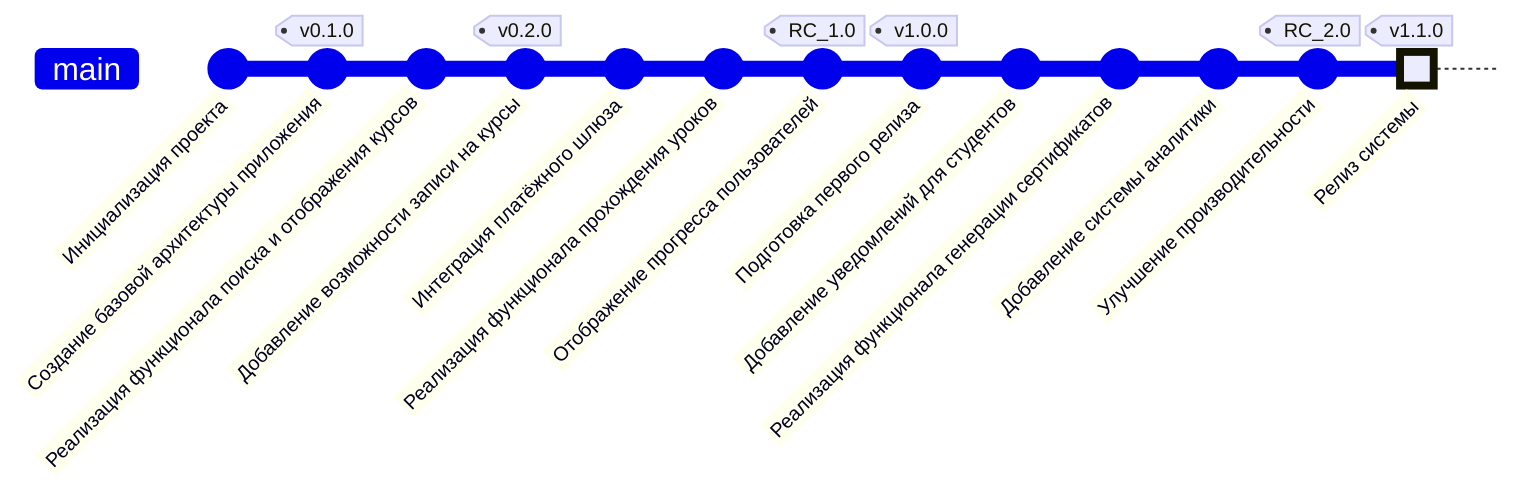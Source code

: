 gitGraph
  commit id: "Инициализация проекта"
  commit id: "Создание базовой архитектуры приложения" tag: "v0.1.0"
  commit id: "Реализация функционала поиска и отображения курсов"
  commit id: "Добавление возможности записи на курсы" tag: "v0.2.0"
  commit id: "Интеграция платёжного шлюза"
  commit id: "Реализация функционала прохождения уроков"
  commit id: "Отображение прогресса пользователей" tag: "RC_1.0"
  commit id: "Подготовка первого релиза" tag: "v1.0.0"
  commit id: "Добавление уведомлений для студентов"
  commit id: "Реализация функционала генерации сертификатов"
  commit id: "Добавление системы аналитики"
  commit id: "Улучшение производительности" tag: "RC_2.0"
  commit id: "Релиз системы" type: HIGHLIGHT tag: "v1.1.0"